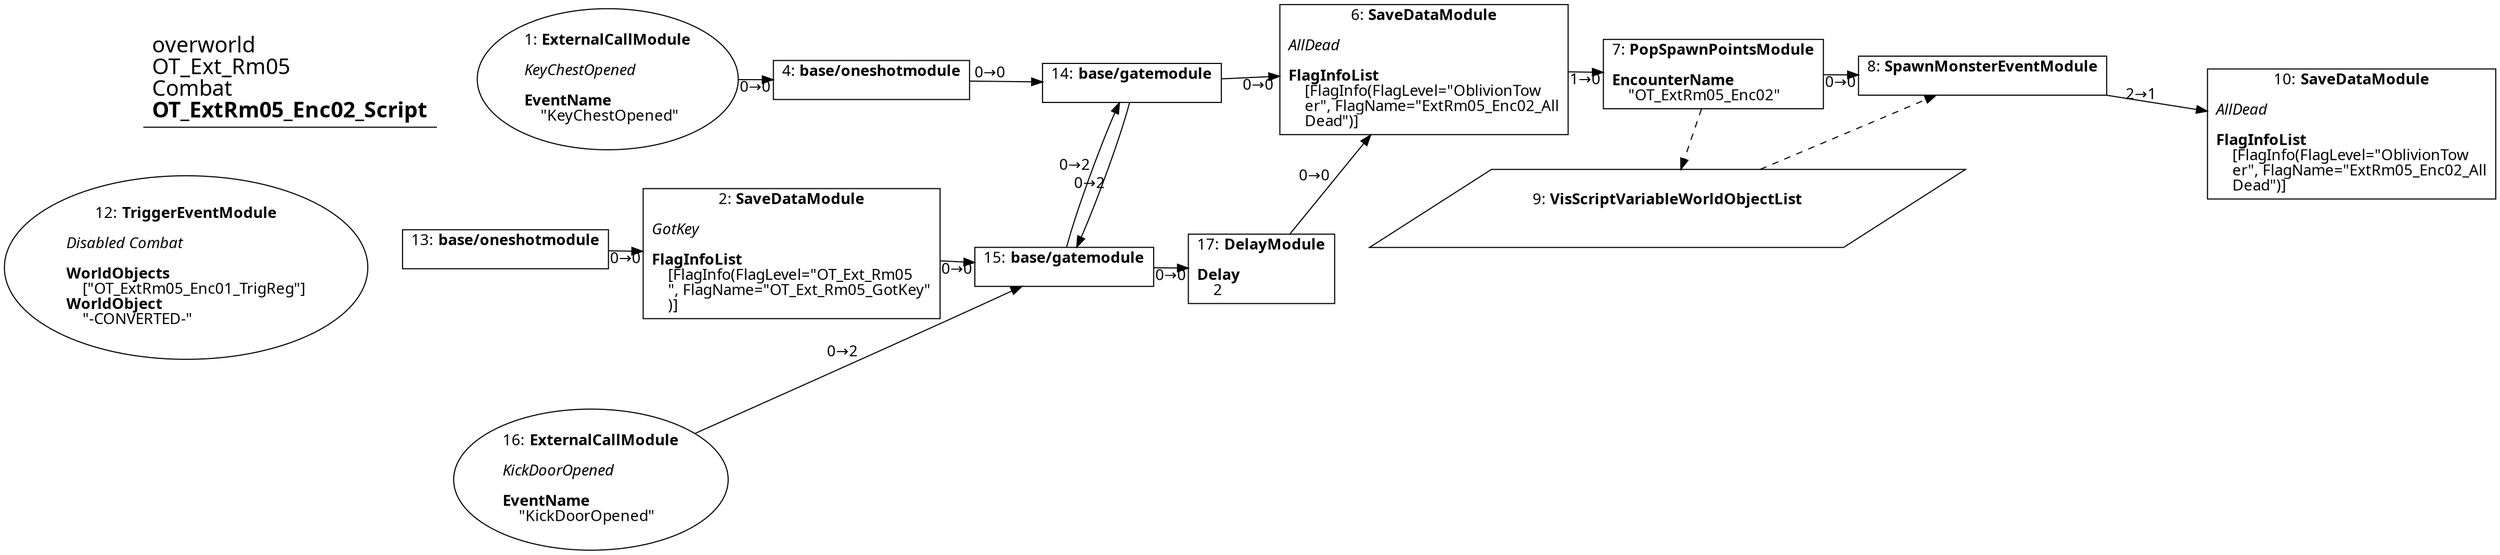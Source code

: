 digraph {
    layout = fdp;
    overlap = prism;
    sep = "+16";
    splines = spline;

    node [ shape = box ];

    graph [ fontname = "Segoe UI" ];
    node [ fontname = "Segoe UI" ];
    edge [ fontname = "Segoe UI" ];

    1 [ label = <1: <b>ExternalCallModule</b><br/><br/><i>KeyChestOpened<br align="left"/></i><br align="left"/><b>EventName</b><br align="left"/>    &quot;KeyChestOpened&quot;<br align="left"/>> ];
    1 [ shape = oval ]
    1 [ pos = "0.066,-0.18200001!" ];
    1 -> 4 [ label = "0→0" ];

    2 [ label = <2: <b>SaveDataModule</b><br/><br/><i>GotKey<br align="left"/></i><br align="left"/><b>FlagInfoList</b><br align="left"/>    [FlagInfo(FlagLevel=&quot;OT_Ext_Rm05<br align="left"/>    &quot;, FlagName=&quot;OT_Ext_Rm05_GotKey&quot;<br align="left"/>    )]<br align="left"/>> ];
    2 [ pos = "0.209,-0.35300002!" ];
    2 -> 15 [ label = "0→0" ];

    4 [ label = <4: <b>base/oneshotmodule</b><br/><br/>> ];
    4 [ pos = "0.282,-0.18200001!" ];
    4 -> 14 [ label = "0→0" ];

    6 [ label = <6: <b>SaveDataModule</b><br/><br/><i>AllDead<br align="left"/></i><br align="left"/><b>FlagInfoList</b><br align="left"/>    [FlagInfo(FlagLevel=&quot;OblivionTow<br align="left"/>    er&quot;, FlagName=&quot;ExtRm05_Enc02_All<br align="left"/>    Dead&quot;)]<br align="left"/>> ];
    6 [ pos = "0.648,-0.18200001!" ];
    6 -> 7 [ label = "1→0" ];

    7 [ label = <7: <b>PopSpawnPointsModule</b><br/><br/><b>EncounterName</b><br align="left"/>    &quot;OT_ExtRm05_Enc02&quot;<br align="left"/>> ];
    7 [ pos = "0.855,-0.18200001!" ];
    7 -> 8 [ label = "0→0" ];
    7 -> 9 [ style = dashed ];

    8 [ label = <8: <b>SpawnMonsterEventModule</b><br/><br/>> ];
    8 [ pos = "1.1090001,-0.18200001!" ];
    8 -> 10 [ label = "2→1" ];
    9 -> 8 [ style = dashed ];

    9 [ label = <9: <b>VisScriptVariableWorldObjectList</b><br/><br/>> ];
    9 [ shape = parallelogram ]
    9 [ pos = "0.85600007,-0.321!" ];

    10 [ label = <10: <b>SaveDataModule</b><br/><br/><i>AllDead<br align="left"/></i><br align="left"/><b>FlagInfoList</b><br align="left"/>    [FlagInfo(FlagLevel=&quot;OblivionTow<br align="left"/>    er&quot;, FlagName=&quot;ExtRm05_Enc02_All<br align="left"/>    Dead&quot;)]<br align="left"/>> ];
    10 [ pos = "1.4670001,-0.23600002!" ];

    12 [ label = <12: <b>TriggerEventModule</b><br/><br/><i>Disabled Combat<br align="left"/></i><br align="left"/><b>WorldObjects</b><br align="left"/>    [&quot;OT_ExtRm05_Enc01_TrigReg&quot;]<br align="left"/><b>WorldObject</b><br align="left"/>    &quot;-CONVERTED-&quot;<br align="left"/>> ];
    12 [ shape = oval ]
    12 [ pos = "-0.23,-0.36600003!" ];

    13 [ label = <13: <b>base/oneshotmodule</b><br/><br/>> ];
    13 [ pos = "0.046000004,-0.35300002!" ];
    13 -> 2 [ label = "0→0" ];

    14 [ label = <14: <b>base/gatemodule</b><br/><br/>> ];
    14 [ pos = "0.46100003,-0.18200001!" ];
    14 -> 6 [ label = "0→0" ];
    14 -> 15 [ label = "0→2" ];

    15 [ label = <15: <b>base/gatemodule</b><br/><br/>> ];
    15 [ pos = "0.46100003,-0.35300002!" ];
    15 -> 14 [ label = "0→2" ];
    15 -> 17 [ label = "0→0" ];

    16 [ label = <16: <b>ExternalCallModule</b><br/><br/><i>KickDoorOpened<br align="left"/></i><br align="left"/><b>EventName</b><br align="left"/>    &quot;KickDoorOpened&quot;<br align="left"/>> ];
    16 [ shape = oval ]
    16 [ pos = "0.066,-0.588!" ];
    16 -> 15 [ label = "0→2" ];

    17 [ label = <17: <b>DelayModule</b><br/><br/><b>Delay</b><br align="left"/>    2<br align="left"/>> ];
    17 [ pos = "0.61800003,-0.35300002!" ];
    17 -> 6 [ label = "0→0" ];

    title [ pos = "-0.231,-0.18100001!" ];
    title [ shape = underline ];
    title [ label = <<font point-size="20">overworld<br align="left"/>OT_Ext_Rm05<br align="left"/>Combat<br align="left"/><b>OT_ExtRm05_Enc02_Script</b><br align="left"/></font>> ];
}

